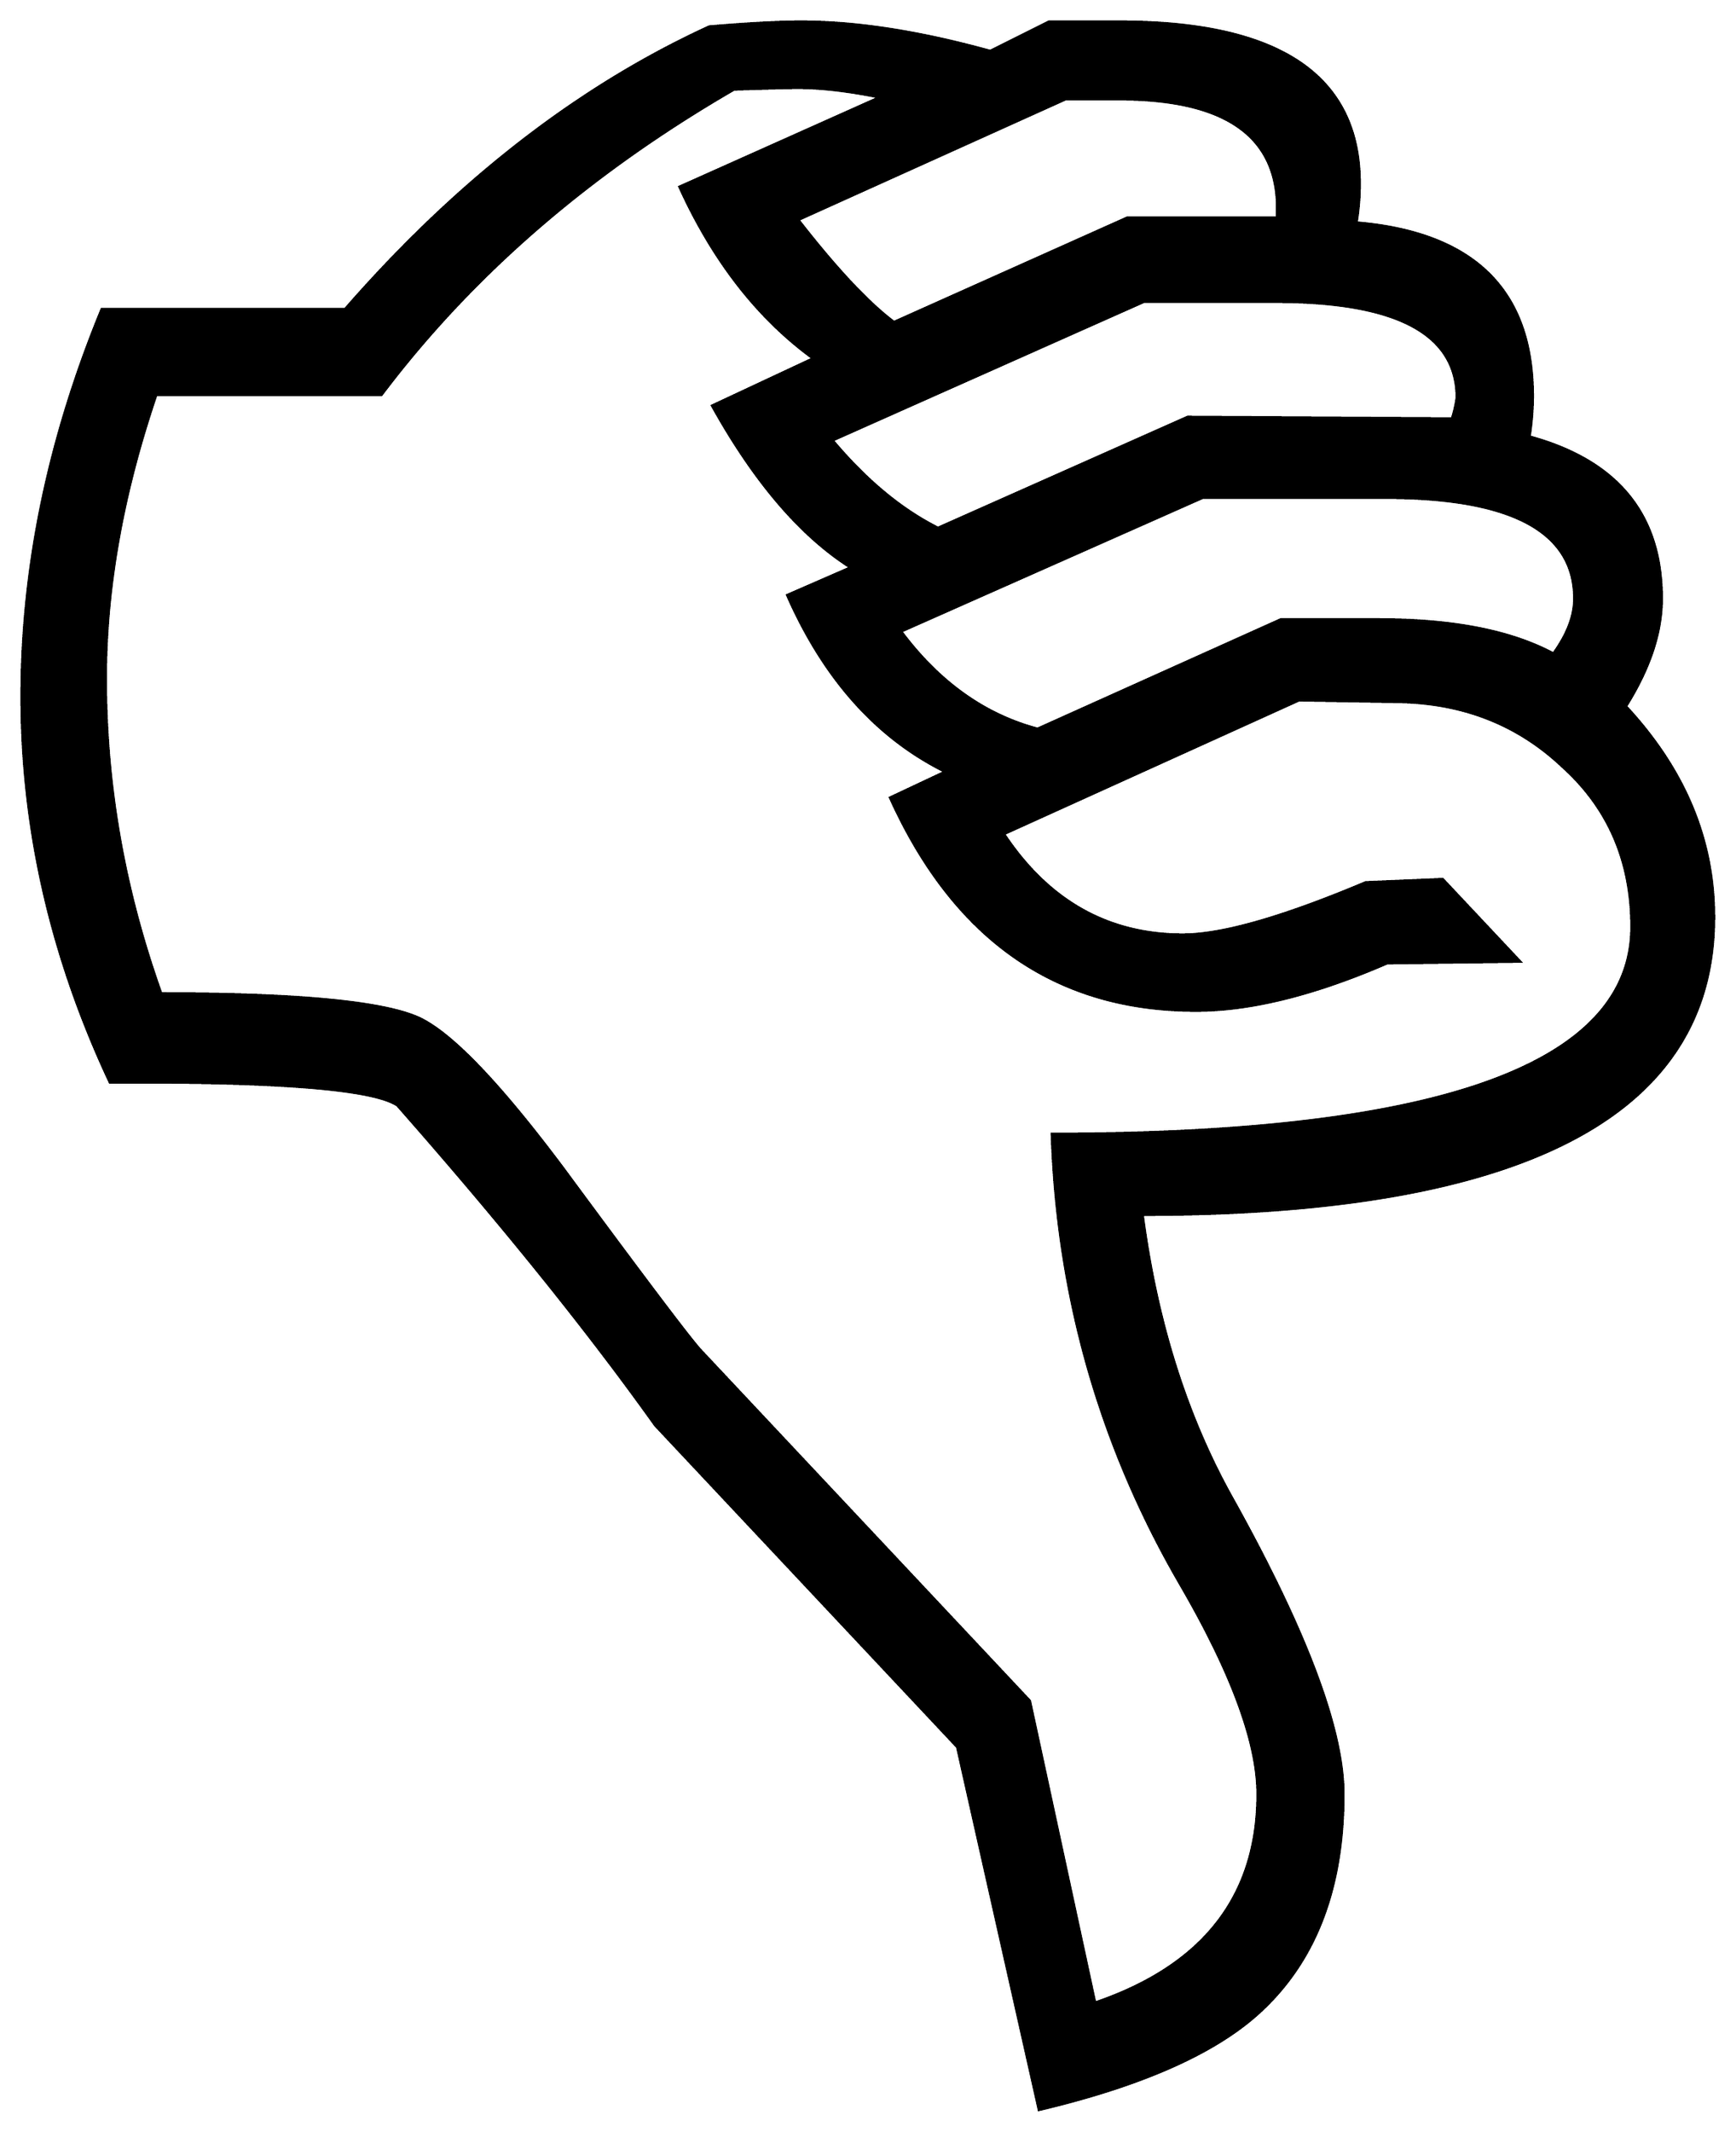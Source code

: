 


\begin{tikzpicture}[y=0.80pt, x=0.80pt, yscale=-1.0, xscale=1.0, inner sep=0pt, outer sep=0pt]
\begin{scope}[shift={(100.0,1726.0)},nonzero rule]
  \path[draw=.,fill=.,line width=1.600pt] (1208.0,-693.0) ..
    controls (1208.0,-571.667) and (1091.333,-511.0) ..
    (858.0,-511.0) .. controls (866.667,-445.0) and (885.0,-387.0)
    .. (913.0,-337.0) .. controls (958.333,-255.667) and
    (981.0,-195.333) .. (981.0,-156.0) .. controls (981.0,-98.0)
    and (963.667,-53.333) .. (929.0,-22.0) .. controls (901.667,2.667)
    and (857.0,22.333) .. (795.0,37.0) -- (745.0,-185.0) --
    (560.0,-382.0) .. controls (518.667,-440.0) and (466.0,-505.333)
    .. (402.0,-578.0) .. controls (386.667,-588.0) and
    (328.0,-592.667) .. (226.0,-592.0) .. controls (190.0,-668.667)
    and (172.0,-747.333) .. (172.0,-828.0) .. controls
    (172.0,-906.667) and (188.333,-985.667) .. (221.0,-1065.0) --
    (370.0,-1065.0) .. controls (438.667,-1143.667) and
    (513.0,-1201.333) .. (593.0,-1238.0) .. controls
    (617.0,-1240.0) and (635.667,-1241.0) .. (649.0,-1241.0) ..
    controls (683.0,-1241.0) and (721.667,-1235.0) ..
    (765.0,-1223.0) -- (801.0,-1241.0) -- (844.0,-1241.0) ..
    controls (942.0,-1241.0) and (991.0,-1208.0) ..
    (991.0,-1142.0) .. controls (991.0,-1134.0) and
    (990.333,-1126.0) .. (989.0,-1118.0) .. controls
    (1061.0,-1112.0) and (1097.0,-1076.667) .. (1097.0,-1012.0) ..
    controls (1097.0,-1004.0) and (1096.333,-995.667) ..
    (1095.0,-987.0) .. controls (1149.0,-972.333) and
    (1176.0,-939.333) .. (1176.0,-888.0) .. controls
    (1176.0,-867.333) and (1168.667,-845.333) .. (1154.0,-822.0) ..
    controls (1190.0,-783.333) and (1208.0,-740.333) ..
    (1208.0,-693.0) -- cycle(941.0,-1121.0) -- (941.0,-1127.0)
    .. controls (941.0,-1171.667) and (908.667,-1194.0) ..
    (844.0,-1194.0) -- (811.0,-1194.0) -- (647.0,-1120.0) ..
    controls (670.333,-1090.0) and (690.0,-1069.0) ..
    (706.0,-1057.0) -- (849.0,-1121.0) -- (941.0,-1121.0) --
    cycle(1051.0,-1011.0) .. controls (1051.0,-1050.333) and
    (1014.0,-1070.0) .. (940.0,-1070.0) -- (859.0,-1070.0) --
    (668.0,-985.0) .. controls (688.667,-960.333) and (710.333,-942.333)
    .. (733.0,-931.0) -- (886.0,-999.0) -- (1048.0,-998.0) ..
    controls (1049.333,-1002.0) and (1050.333,-1006.333) ..
    (1051.0,-1011.0) -- cycle(1123.0,-888.0) .. controls
    (1123.0,-929.333) and (1084.333,-950.0) .. (1007.0,-950.0) --
    (895.0,-950.0) -- (710.0,-868.0) .. controls (733.333,-836.667)
    and (761.333,-816.667) .. (794.0,-808.0) -- (943.0,-875.0) --
    (1003.0,-875.0) .. controls (1048.333,-875.0) and
    (1084.0,-868.0) .. (1110.0,-854.0) .. controls
    (1118.667,-866.0) and (1123.0,-877.333) .. (1123.0,-888.0) --
    cycle(1158.0,-687.0) .. controls (1158.0,-727.0) and
    (1144.0,-759.667) .. (1116.0,-785.0) .. controls
    (1088.667,-811.0) and (1055.0,-824.333) .. (1015.0,-825.0) --
    (954.0,-826.0) -- (773.0,-744.0) .. controls (800.333,-702.667)
    and (837.0,-682.0) .. (883.0,-682.0) .. controls
    (907.0,-682.0) and (944.333,-692.667) .. (995.0,-714.0) --
    (1042.0,-716.0) -- (1089.0,-666.0) -- (1008.0,-665.0) ..
    controls (963.333,-645.667) and (924.333,-636.0) .. (891.0,-636.0)
    .. controls (805.667,-636.0) and (743.333,-679.333) ..
    (704.0,-766.0) -- (738.0,-782.0) .. controls (696.0,-802.667)
    and (663.667,-838.667) .. (641.0,-890.0) -- (680.0,-907.0) ..
    controls (649.333,-926.333) and (621.0,-959.333) ..
    (595.0,-1006.0) -- (657.0,-1035.0) .. controls
    (623.0,-1059.667) and (595.667,-1094.667) .. (575.0,-1140.0) --
    (698.0,-1195.0) .. controls (678.667,-1199.0) and
    (661.667,-1201.0) .. (647.0,-1201.0) .. controls
    (642.333,-1201.0) and (629.333,-1200.667) .. (608.0,-1200.0) ..
    controls (519.333,-1148.667) and (447.333,-1086.333) ..
    (392.0,-1013.0) -- (254.0,-1013.0) .. controls
    (233.333,-952.333) and (223.0,-894.333) .. (223.0,-839.0) ..
    controls (223.0,-773.667) and (234.333,-709.333) .. (257.0,-646.0)
    .. controls (340.333,-646.0) and (393.0,-641.0) ..
    (415.0,-631.0) .. controls (435.0,-621.667) and (464.667,-590.667)
    .. (504.0,-538.0) .. controls (554.667,-469.333) and
    (582.667,-432.333) .. (588.0,-427.0) -- (789.0,-213.0) --
    (829.0,-28.0) .. controls (895.667,-50.667) and (929.0,-93.333) ..
    (929.0,-156.0) .. controls (929.0,-187.333) and (913.333,-230.0)
    .. (882.0,-284.0) .. controls (832.667,-368.667) and
    (806.333,-460.667) .. (803.0,-560.0) .. controls (1039.667,-560.0)
    and (1158.0,-602.333) .. (1158.0,-687.0) -- cycle;
\end{scope}

\end{tikzpicture}

